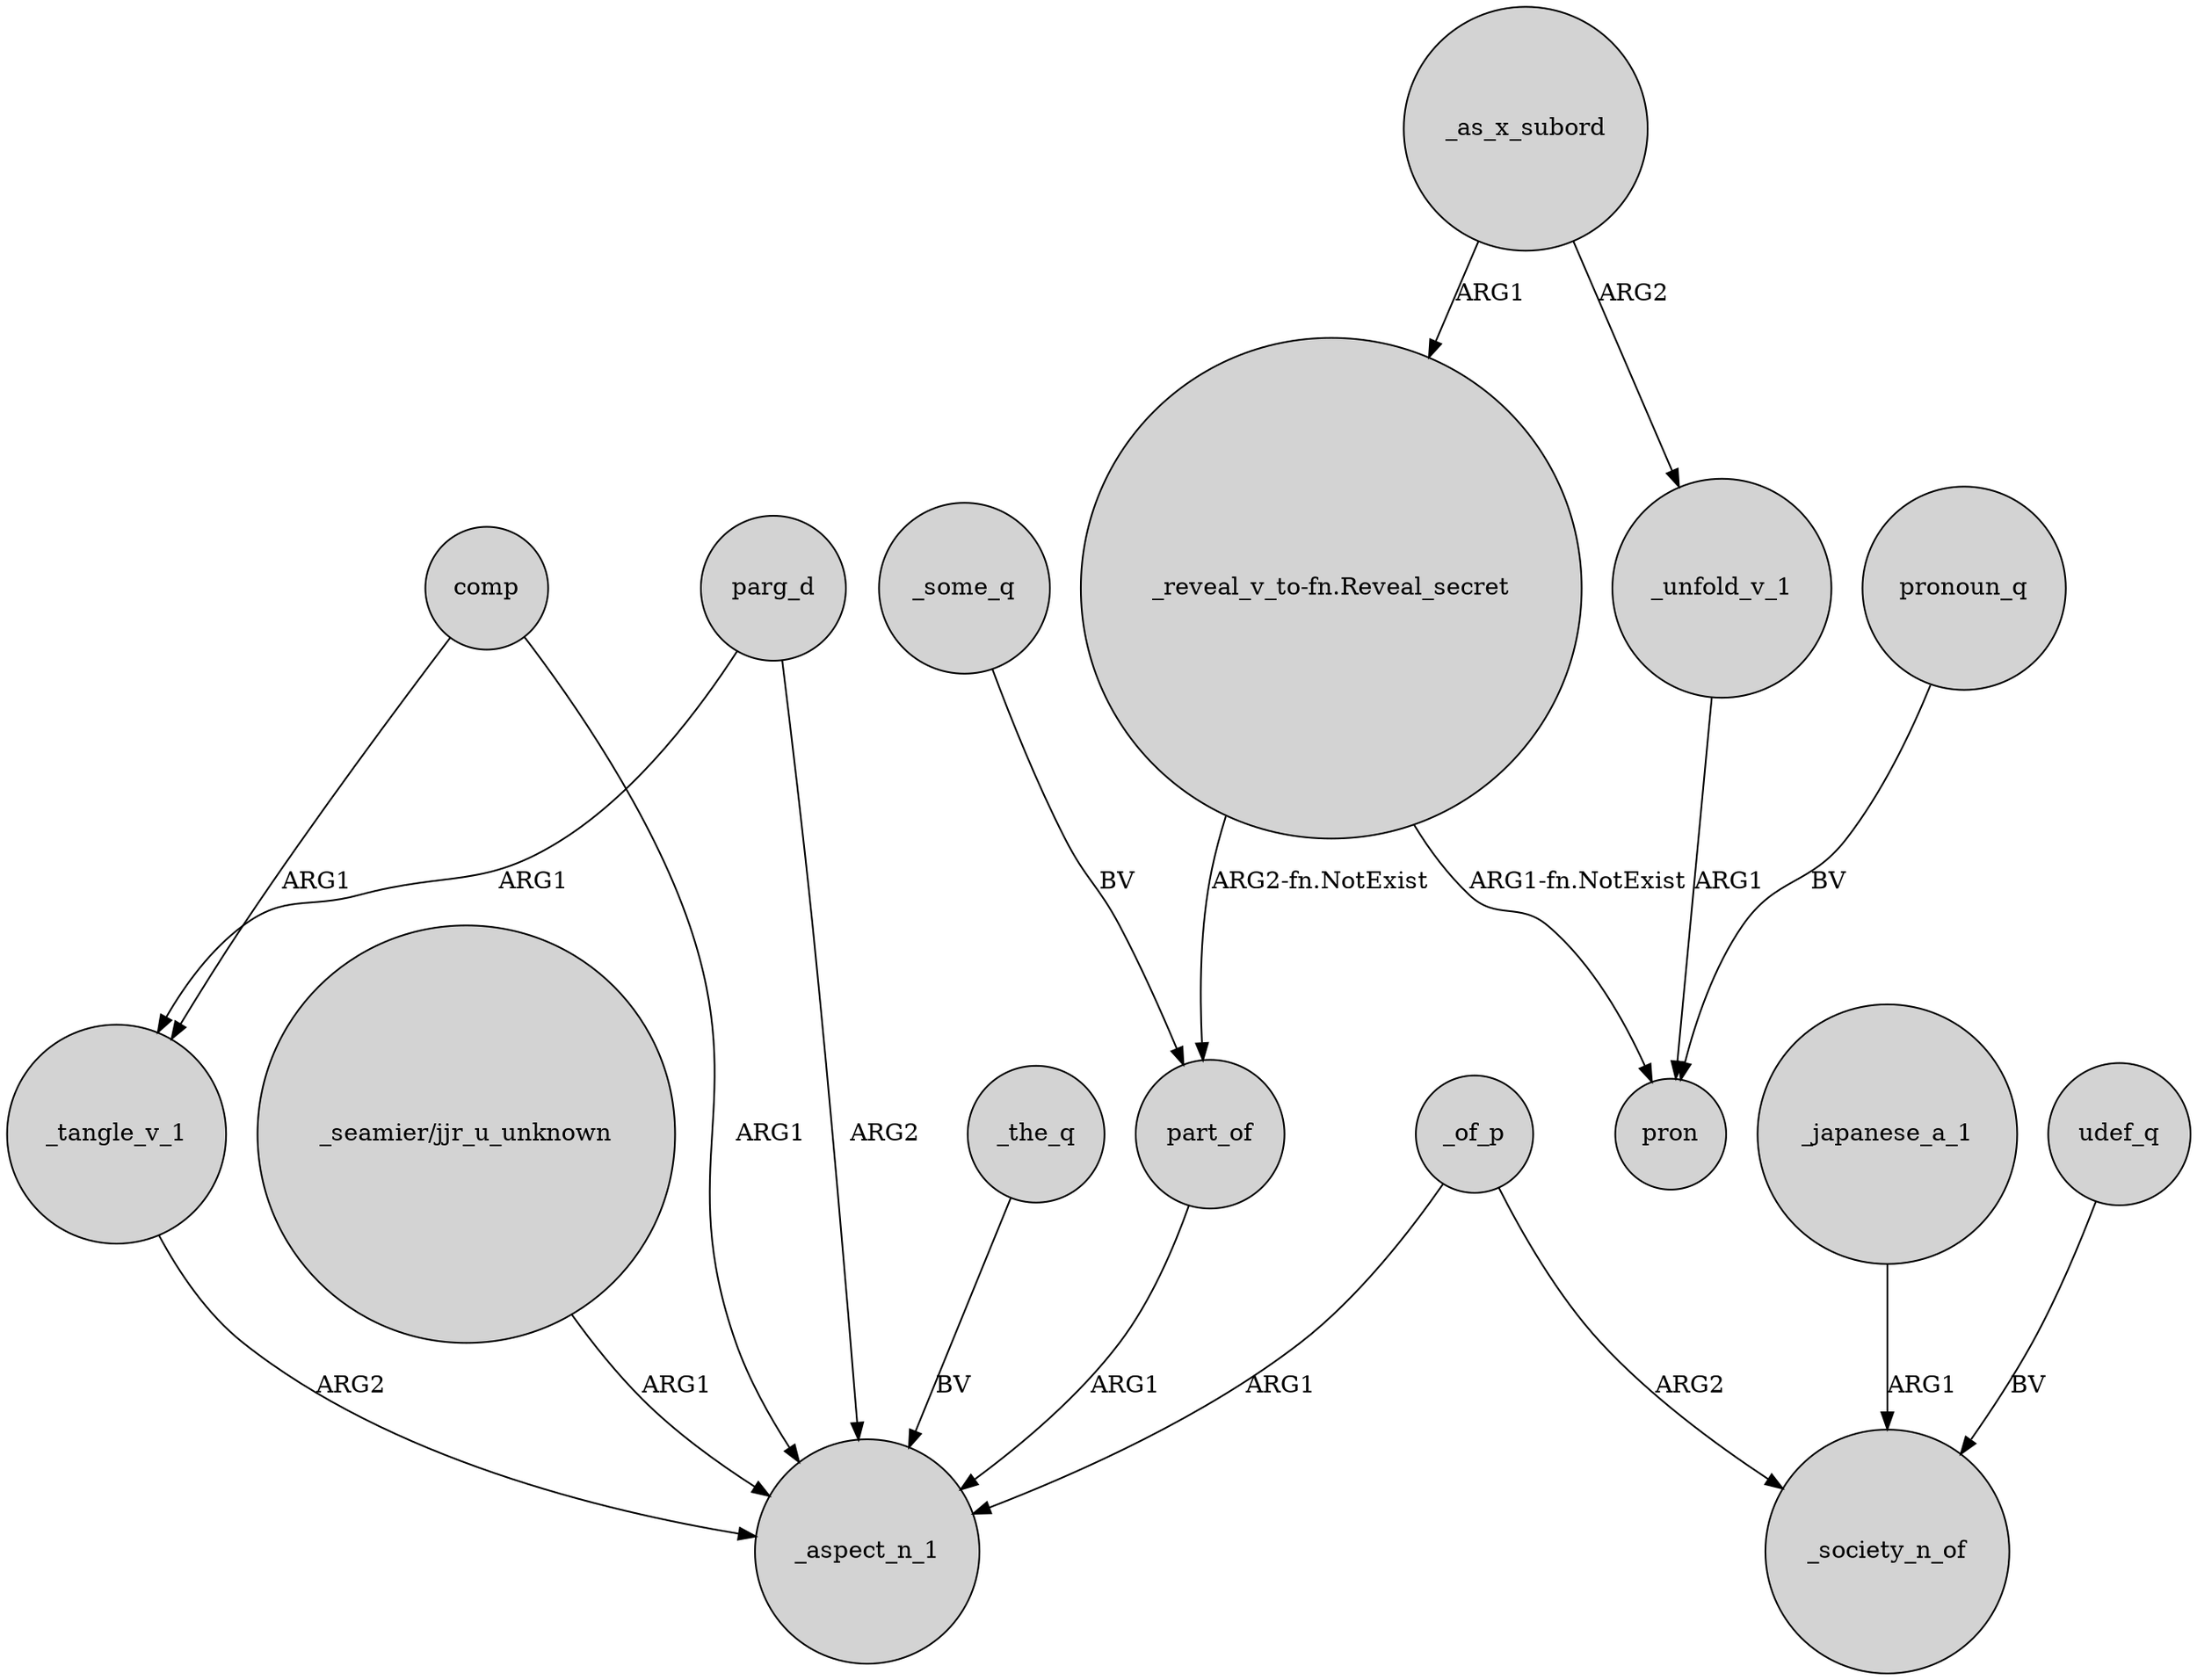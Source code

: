 digraph {
	node [shape=circle style=filled]
	comp -> _aspect_n_1 [label=ARG1]
	"_reveal_v_to-fn.Reveal_secret" -> pron [label="ARG1-fn.NotExist"]
	_as_x_subord -> "_reveal_v_to-fn.Reveal_secret" [label=ARG1]
	"_reveal_v_to-fn.Reveal_secret" -> part_of [label="ARG2-fn.NotExist"]
	_of_p -> _aspect_n_1 [label=ARG1]
	part_of -> _aspect_n_1 [label=ARG1]
	_some_q -> part_of [label=BV]
	_as_x_subord -> _unfold_v_1 [label=ARG2]
	"_seamier/jjr_u_unknown" -> _aspect_n_1 [label=ARG1]
	pronoun_q -> pron [label=BV]
	comp -> _tangle_v_1 [label=ARG1]
	parg_d -> _aspect_n_1 [label=ARG2]
	udef_q -> _society_n_of [label=BV]
	_unfold_v_1 -> pron [label=ARG1]
	parg_d -> _tangle_v_1 [label=ARG1]
	_japanese_a_1 -> _society_n_of [label=ARG1]
	_of_p -> _society_n_of [label=ARG2]
	_tangle_v_1 -> _aspect_n_1 [label=ARG2]
	_the_q -> _aspect_n_1 [label=BV]
}
